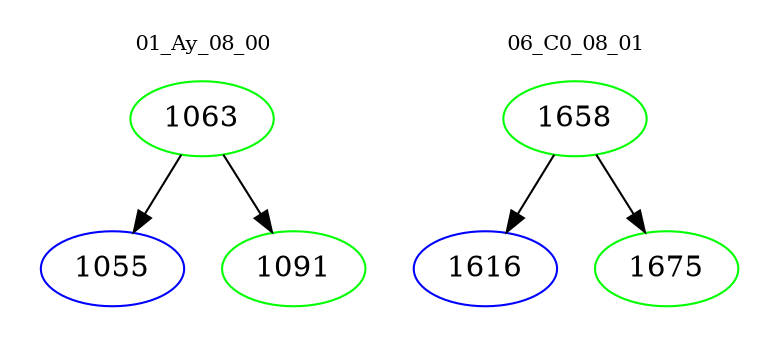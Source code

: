 digraph{
subgraph cluster_0 {
color = white
label = "01_Ay_08_00";
fontsize=10;
T0_1063 [label="1063", color="green"]
T0_1063 -> T0_1055 [color="black"]
T0_1055 [label="1055", color="blue"]
T0_1063 -> T0_1091 [color="black"]
T0_1091 [label="1091", color="green"]
}
subgraph cluster_1 {
color = white
label = "06_C0_08_01";
fontsize=10;
T1_1658 [label="1658", color="green"]
T1_1658 -> T1_1616 [color="black"]
T1_1616 [label="1616", color="blue"]
T1_1658 -> T1_1675 [color="black"]
T1_1675 [label="1675", color="green"]
}
}
